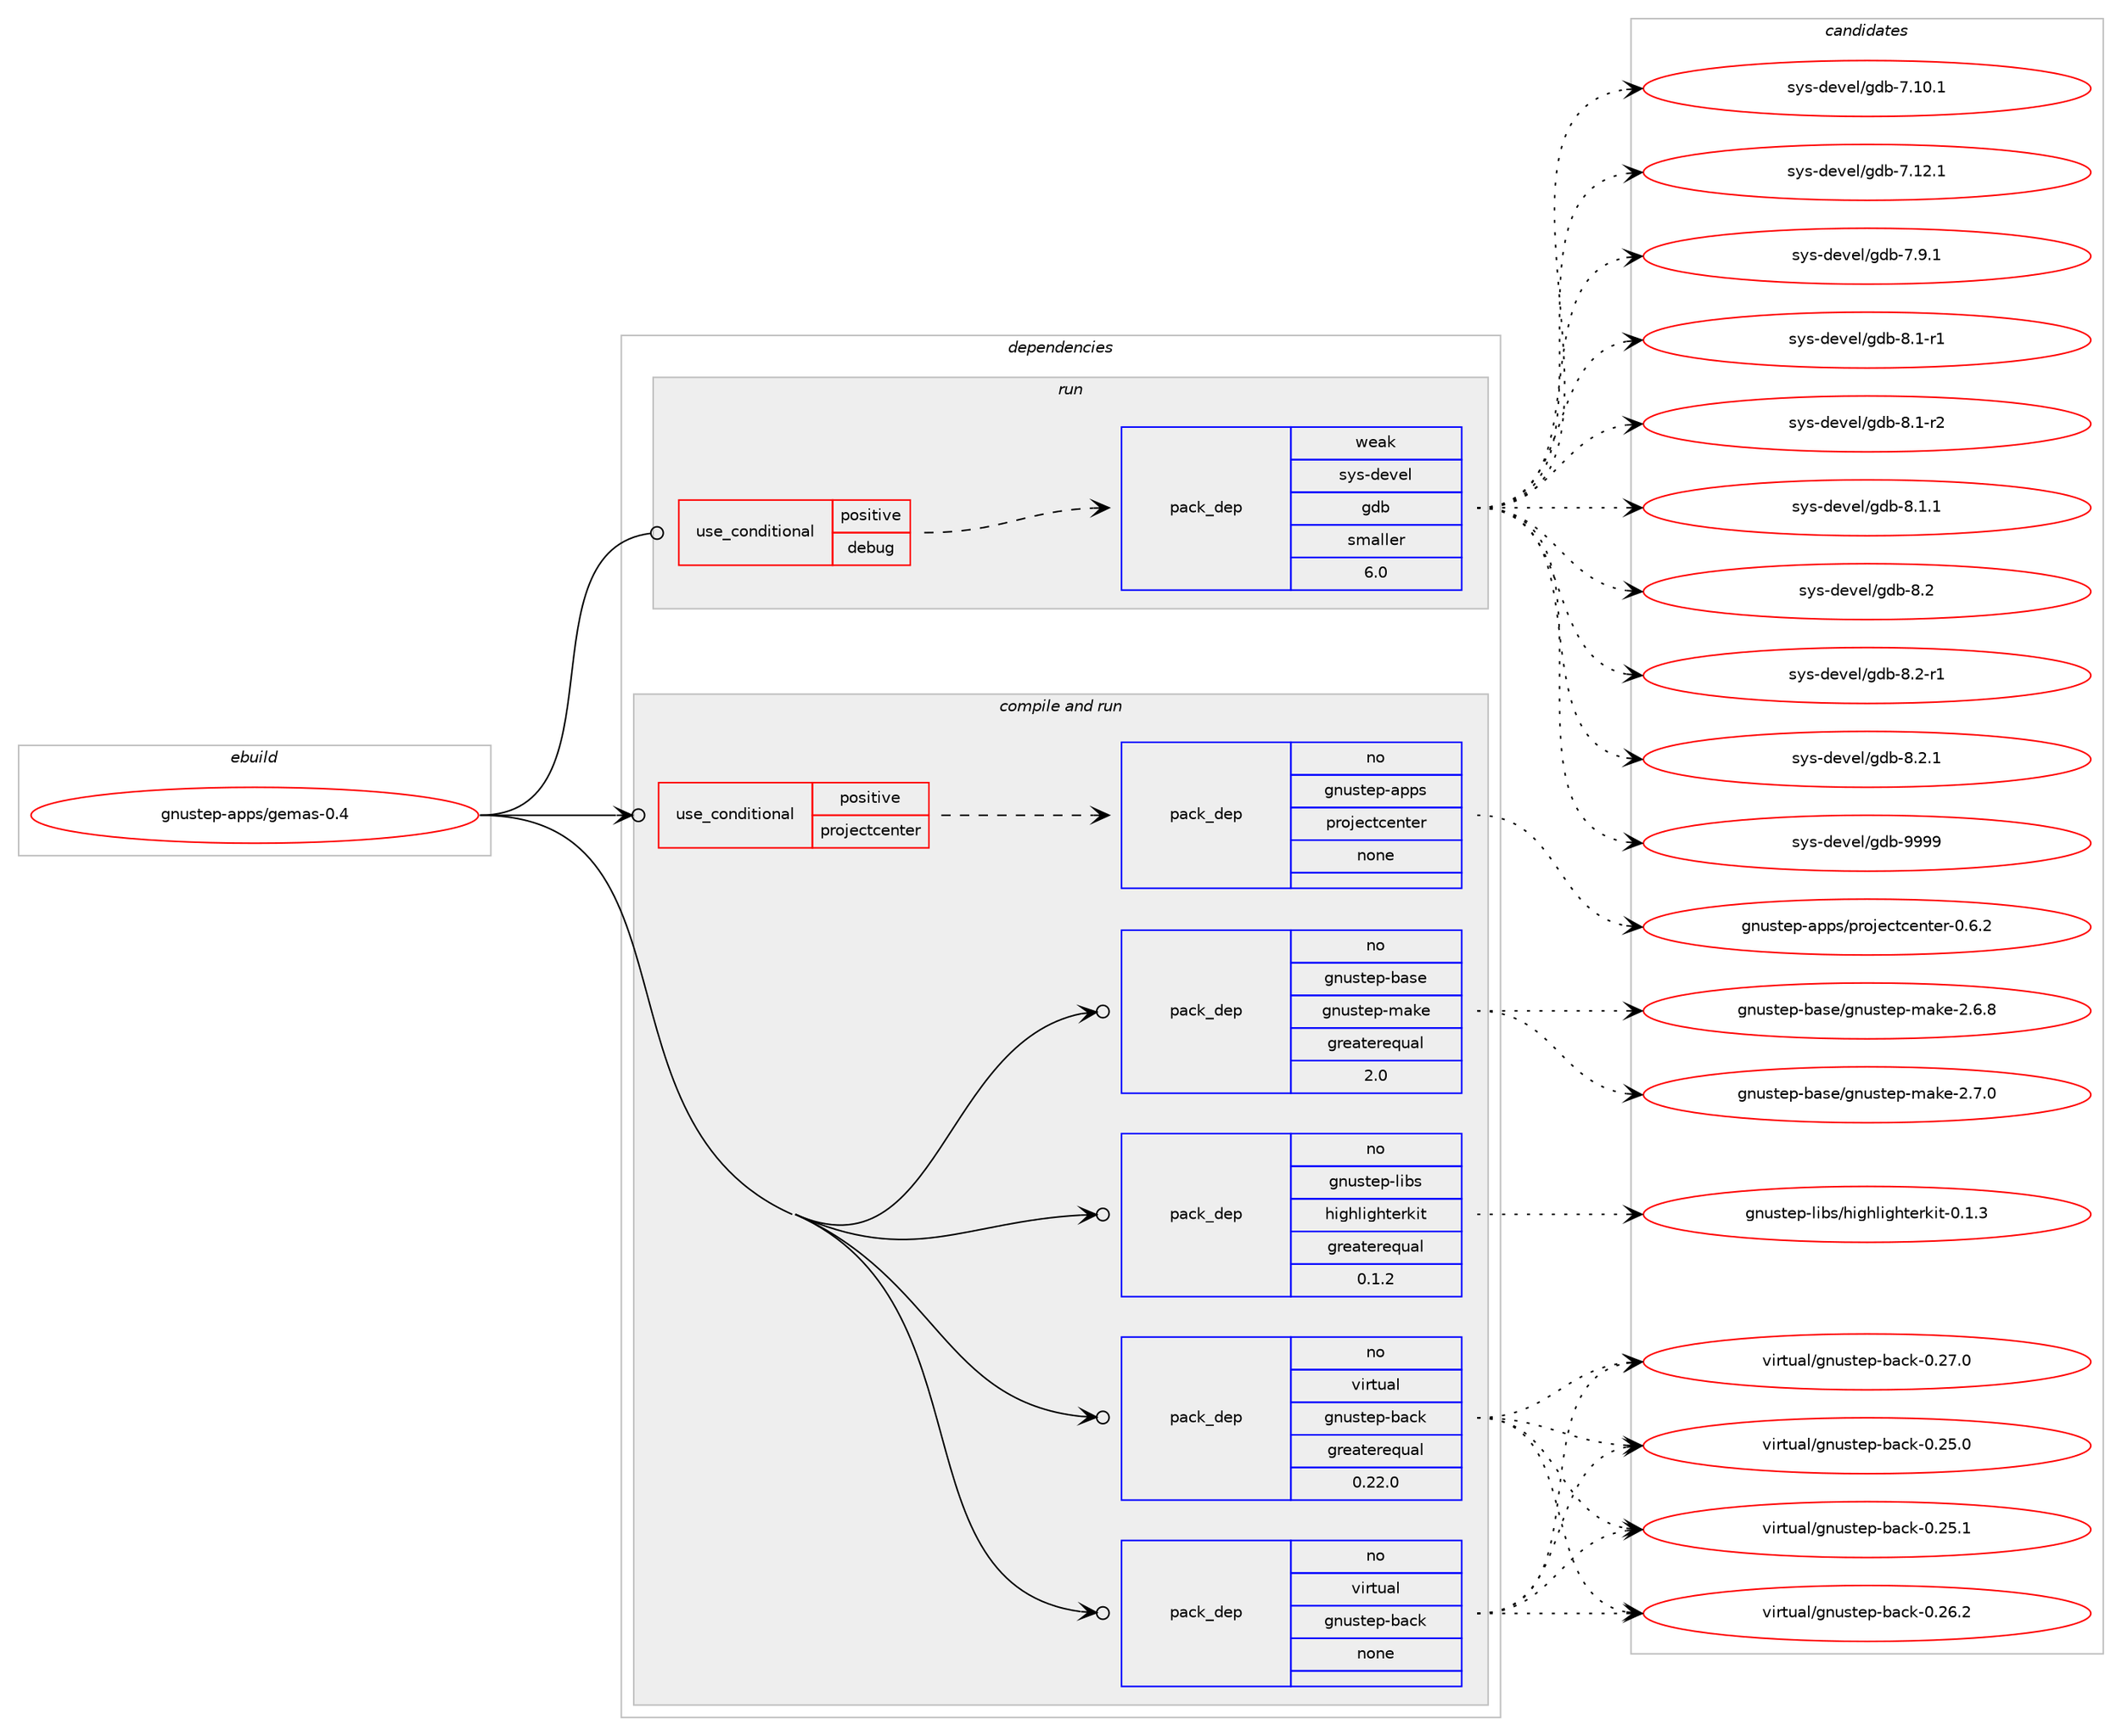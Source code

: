 digraph prolog {

# *************
# Graph options
# *************

newrank=true;
concentrate=true;
compound=true;
graph [rankdir=LR,fontname=Helvetica,fontsize=10,ranksep=1.5];#, ranksep=2.5, nodesep=0.2];
edge  [arrowhead=vee];
node  [fontname=Helvetica,fontsize=10];

# **********
# The ebuild
# **********

subgraph cluster_leftcol {
color=gray;
rank=same;
label=<<i>ebuild</i>>;
id [label="gnustep-apps/gemas-0.4", color=red, width=4, href="../gnustep-apps/gemas-0.4.svg"];
}

# ****************
# The dependencies
# ****************

subgraph cluster_midcol {
color=gray;
label=<<i>dependencies</i>>;
subgraph cluster_compile {
fillcolor="#eeeeee";
style=filled;
label=<<i>compile</i>>;
}
subgraph cluster_compileandrun {
fillcolor="#eeeeee";
style=filled;
label=<<i>compile and run</i>>;
subgraph cond428228 {
dependency1569108 [label=<<TABLE BORDER="0" CELLBORDER="1" CELLSPACING="0" CELLPADDING="4"><TR><TD ROWSPAN="3" CELLPADDING="10">use_conditional</TD></TR><TR><TD>positive</TD></TR><TR><TD>projectcenter</TD></TR></TABLE>>, shape=none, color=red];
subgraph pack1116595 {
dependency1569109 [label=<<TABLE BORDER="0" CELLBORDER="1" CELLSPACING="0" CELLPADDING="4" WIDTH="220"><TR><TD ROWSPAN="6" CELLPADDING="30">pack_dep</TD></TR><TR><TD WIDTH="110">no</TD></TR><TR><TD>gnustep-apps</TD></TR><TR><TD>projectcenter</TD></TR><TR><TD>none</TD></TR><TR><TD></TD></TR></TABLE>>, shape=none, color=blue];
}
dependency1569108:e -> dependency1569109:w [weight=20,style="dashed",arrowhead="vee"];
}
id:e -> dependency1569108:w [weight=20,style="solid",arrowhead="odotvee"];
subgraph pack1116596 {
dependency1569110 [label=<<TABLE BORDER="0" CELLBORDER="1" CELLSPACING="0" CELLPADDING="4" WIDTH="220"><TR><TD ROWSPAN="6" CELLPADDING="30">pack_dep</TD></TR><TR><TD WIDTH="110">no</TD></TR><TR><TD>gnustep-base</TD></TR><TR><TD>gnustep-make</TD></TR><TR><TD>greaterequal</TD></TR><TR><TD>2.0</TD></TR></TABLE>>, shape=none, color=blue];
}
id:e -> dependency1569110:w [weight=20,style="solid",arrowhead="odotvee"];
subgraph pack1116597 {
dependency1569111 [label=<<TABLE BORDER="0" CELLBORDER="1" CELLSPACING="0" CELLPADDING="4" WIDTH="220"><TR><TD ROWSPAN="6" CELLPADDING="30">pack_dep</TD></TR><TR><TD WIDTH="110">no</TD></TR><TR><TD>gnustep-libs</TD></TR><TR><TD>highlighterkit</TD></TR><TR><TD>greaterequal</TD></TR><TR><TD>0.1.2</TD></TR></TABLE>>, shape=none, color=blue];
}
id:e -> dependency1569111:w [weight=20,style="solid",arrowhead="odotvee"];
subgraph pack1116598 {
dependency1569112 [label=<<TABLE BORDER="0" CELLBORDER="1" CELLSPACING="0" CELLPADDING="4" WIDTH="220"><TR><TD ROWSPAN="6" CELLPADDING="30">pack_dep</TD></TR><TR><TD WIDTH="110">no</TD></TR><TR><TD>virtual</TD></TR><TR><TD>gnustep-back</TD></TR><TR><TD>greaterequal</TD></TR><TR><TD>0.22.0</TD></TR></TABLE>>, shape=none, color=blue];
}
id:e -> dependency1569112:w [weight=20,style="solid",arrowhead="odotvee"];
subgraph pack1116599 {
dependency1569113 [label=<<TABLE BORDER="0" CELLBORDER="1" CELLSPACING="0" CELLPADDING="4" WIDTH="220"><TR><TD ROWSPAN="6" CELLPADDING="30">pack_dep</TD></TR><TR><TD WIDTH="110">no</TD></TR><TR><TD>virtual</TD></TR><TR><TD>gnustep-back</TD></TR><TR><TD>none</TD></TR><TR><TD></TD></TR></TABLE>>, shape=none, color=blue];
}
id:e -> dependency1569113:w [weight=20,style="solid",arrowhead="odotvee"];
}
subgraph cluster_run {
fillcolor="#eeeeee";
style=filled;
label=<<i>run</i>>;
subgraph cond428229 {
dependency1569114 [label=<<TABLE BORDER="0" CELLBORDER="1" CELLSPACING="0" CELLPADDING="4"><TR><TD ROWSPAN="3" CELLPADDING="10">use_conditional</TD></TR><TR><TD>positive</TD></TR><TR><TD>debug</TD></TR></TABLE>>, shape=none, color=red];
subgraph pack1116600 {
dependency1569115 [label=<<TABLE BORDER="0" CELLBORDER="1" CELLSPACING="0" CELLPADDING="4" WIDTH="220"><TR><TD ROWSPAN="6" CELLPADDING="30">pack_dep</TD></TR><TR><TD WIDTH="110">weak</TD></TR><TR><TD>sys-devel</TD></TR><TR><TD>gdb</TD></TR><TR><TD>smaller</TD></TR><TR><TD>6.0</TD></TR></TABLE>>, shape=none, color=blue];
}
dependency1569114:e -> dependency1569115:w [weight=20,style="dashed",arrowhead="vee"];
}
id:e -> dependency1569114:w [weight=20,style="solid",arrowhead="odot"];
}
}

# **************
# The candidates
# **************

subgraph cluster_choices {
rank=same;
color=gray;
label=<<i>candidates</i>>;

subgraph choice1116595 {
color=black;
nodesep=1;
choice1031101171151161011124597112112115471121141111061019911699101110116101114454846544650 [label="gnustep-apps/projectcenter-0.6.2", color=red, width=4,href="../gnustep-apps/projectcenter-0.6.2.svg"];
dependency1569109:e -> choice1031101171151161011124597112112115471121141111061019911699101110116101114454846544650:w [style=dotted,weight="100"];
}
subgraph choice1116596 {
color=black;
nodesep=1;
choice103110117115116101112459897115101471031101171151161011124510997107101455046544656 [label="gnustep-base/gnustep-make-2.6.8", color=red, width=4,href="../gnustep-base/gnustep-make-2.6.8.svg"];
choice103110117115116101112459897115101471031101171151161011124510997107101455046554648 [label="gnustep-base/gnustep-make-2.7.0", color=red, width=4,href="../gnustep-base/gnustep-make-2.7.0.svg"];
dependency1569110:e -> choice103110117115116101112459897115101471031101171151161011124510997107101455046544656:w [style=dotted,weight="100"];
dependency1569110:e -> choice103110117115116101112459897115101471031101171151161011124510997107101455046554648:w [style=dotted,weight="100"];
}
subgraph choice1116597 {
color=black;
nodesep=1;
choice103110117115116101112451081059811547104105103104108105103104116101114107105116454846494651 [label="gnustep-libs/highlighterkit-0.1.3", color=red, width=4,href="../gnustep-libs/highlighterkit-0.1.3.svg"];
dependency1569111:e -> choice103110117115116101112451081059811547104105103104108105103104116101114107105116454846494651:w [style=dotted,weight="100"];
}
subgraph choice1116598 {
color=black;
nodesep=1;
choice11810511411611797108471031101171151161011124598979910745484650534648 [label="virtual/gnustep-back-0.25.0", color=red, width=4,href="../virtual/gnustep-back-0.25.0.svg"];
choice11810511411611797108471031101171151161011124598979910745484650534649 [label="virtual/gnustep-back-0.25.1", color=red, width=4,href="../virtual/gnustep-back-0.25.1.svg"];
choice11810511411611797108471031101171151161011124598979910745484650544650 [label="virtual/gnustep-back-0.26.2", color=red, width=4,href="../virtual/gnustep-back-0.26.2.svg"];
choice11810511411611797108471031101171151161011124598979910745484650554648 [label="virtual/gnustep-back-0.27.0", color=red, width=4,href="../virtual/gnustep-back-0.27.0.svg"];
dependency1569112:e -> choice11810511411611797108471031101171151161011124598979910745484650534648:w [style=dotted,weight="100"];
dependency1569112:e -> choice11810511411611797108471031101171151161011124598979910745484650534649:w [style=dotted,weight="100"];
dependency1569112:e -> choice11810511411611797108471031101171151161011124598979910745484650544650:w [style=dotted,weight="100"];
dependency1569112:e -> choice11810511411611797108471031101171151161011124598979910745484650554648:w [style=dotted,weight="100"];
}
subgraph choice1116599 {
color=black;
nodesep=1;
choice11810511411611797108471031101171151161011124598979910745484650534648 [label="virtual/gnustep-back-0.25.0", color=red, width=4,href="../virtual/gnustep-back-0.25.0.svg"];
choice11810511411611797108471031101171151161011124598979910745484650534649 [label="virtual/gnustep-back-0.25.1", color=red, width=4,href="../virtual/gnustep-back-0.25.1.svg"];
choice11810511411611797108471031101171151161011124598979910745484650544650 [label="virtual/gnustep-back-0.26.2", color=red, width=4,href="../virtual/gnustep-back-0.26.2.svg"];
choice11810511411611797108471031101171151161011124598979910745484650554648 [label="virtual/gnustep-back-0.27.0", color=red, width=4,href="../virtual/gnustep-back-0.27.0.svg"];
dependency1569113:e -> choice11810511411611797108471031101171151161011124598979910745484650534648:w [style=dotted,weight="100"];
dependency1569113:e -> choice11810511411611797108471031101171151161011124598979910745484650534649:w [style=dotted,weight="100"];
dependency1569113:e -> choice11810511411611797108471031101171151161011124598979910745484650544650:w [style=dotted,weight="100"];
dependency1569113:e -> choice11810511411611797108471031101171151161011124598979910745484650554648:w [style=dotted,weight="100"];
}
subgraph choice1116600 {
color=black;
nodesep=1;
choice11512111545100101118101108471031009845554649484649 [label="sys-devel/gdb-7.10.1", color=red, width=4,href="../sys-devel/gdb-7.10.1.svg"];
choice11512111545100101118101108471031009845554649504649 [label="sys-devel/gdb-7.12.1", color=red, width=4,href="../sys-devel/gdb-7.12.1.svg"];
choice115121115451001011181011084710310098455546574649 [label="sys-devel/gdb-7.9.1", color=red, width=4,href="../sys-devel/gdb-7.9.1.svg"];
choice115121115451001011181011084710310098455646494511449 [label="sys-devel/gdb-8.1-r1", color=red, width=4,href="../sys-devel/gdb-8.1-r1.svg"];
choice115121115451001011181011084710310098455646494511450 [label="sys-devel/gdb-8.1-r2", color=red, width=4,href="../sys-devel/gdb-8.1-r2.svg"];
choice115121115451001011181011084710310098455646494649 [label="sys-devel/gdb-8.1.1", color=red, width=4,href="../sys-devel/gdb-8.1.1.svg"];
choice11512111545100101118101108471031009845564650 [label="sys-devel/gdb-8.2", color=red, width=4,href="../sys-devel/gdb-8.2.svg"];
choice115121115451001011181011084710310098455646504511449 [label="sys-devel/gdb-8.2-r1", color=red, width=4,href="../sys-devel/gdb-8.2-r1.svg"];
choice115121115451001011181011084710310098455646504649 [label="sys-devel/gdb-8.2.1", color=red, width=4,href="../sys-devel/gdb-8.2.1.svg"];
choice1151211154510010111810110847103100984557575757 [label="sys-devel/gdb-9999", color=red, width=4,href="../sys-devel/gdb-9999.svg"];
dependency1569115:e -> choice11512111545100101118101108471031009845554649484649:w [style=dotted,weight="100"];
dependency1569115:e -> choice11512111545100101118101108471031009845554649504649:w [style=dotted,weight="100"];
dependency1569115:e -> choice115121115451001011181011084710310098455546574649:w [style=dotted,weight="100"];
dependency1569115:e -> choice115121115451001011181011084710310098455646494511449:w [style=dotted,weight="100"];
dependency1569115:e -> choice115121115451001011181011084710310098455646494511450:w [style=dotted,weight="100"];
dependency1569115:e -> choice115121115451001011181011084710310098455646494649:w [style=dotted,weight="100"];
dependency1569115:e -> choice11512111545100101118101108471031009845564650:w [style=dotted,weight="100"];
dependency1569115:e -> choice115121115451001011181011084710310098455646504511449:w [style=dotted,weight="100"];
dependency1569115:e -> choice115121115451001011181011084710310098455646504649:w [style=dotted,weight="100"];
dependency1569115:e -> choice1151211154510010111810110847103100984557575757:w [style=dotted,weight="100"];
}
}

}
